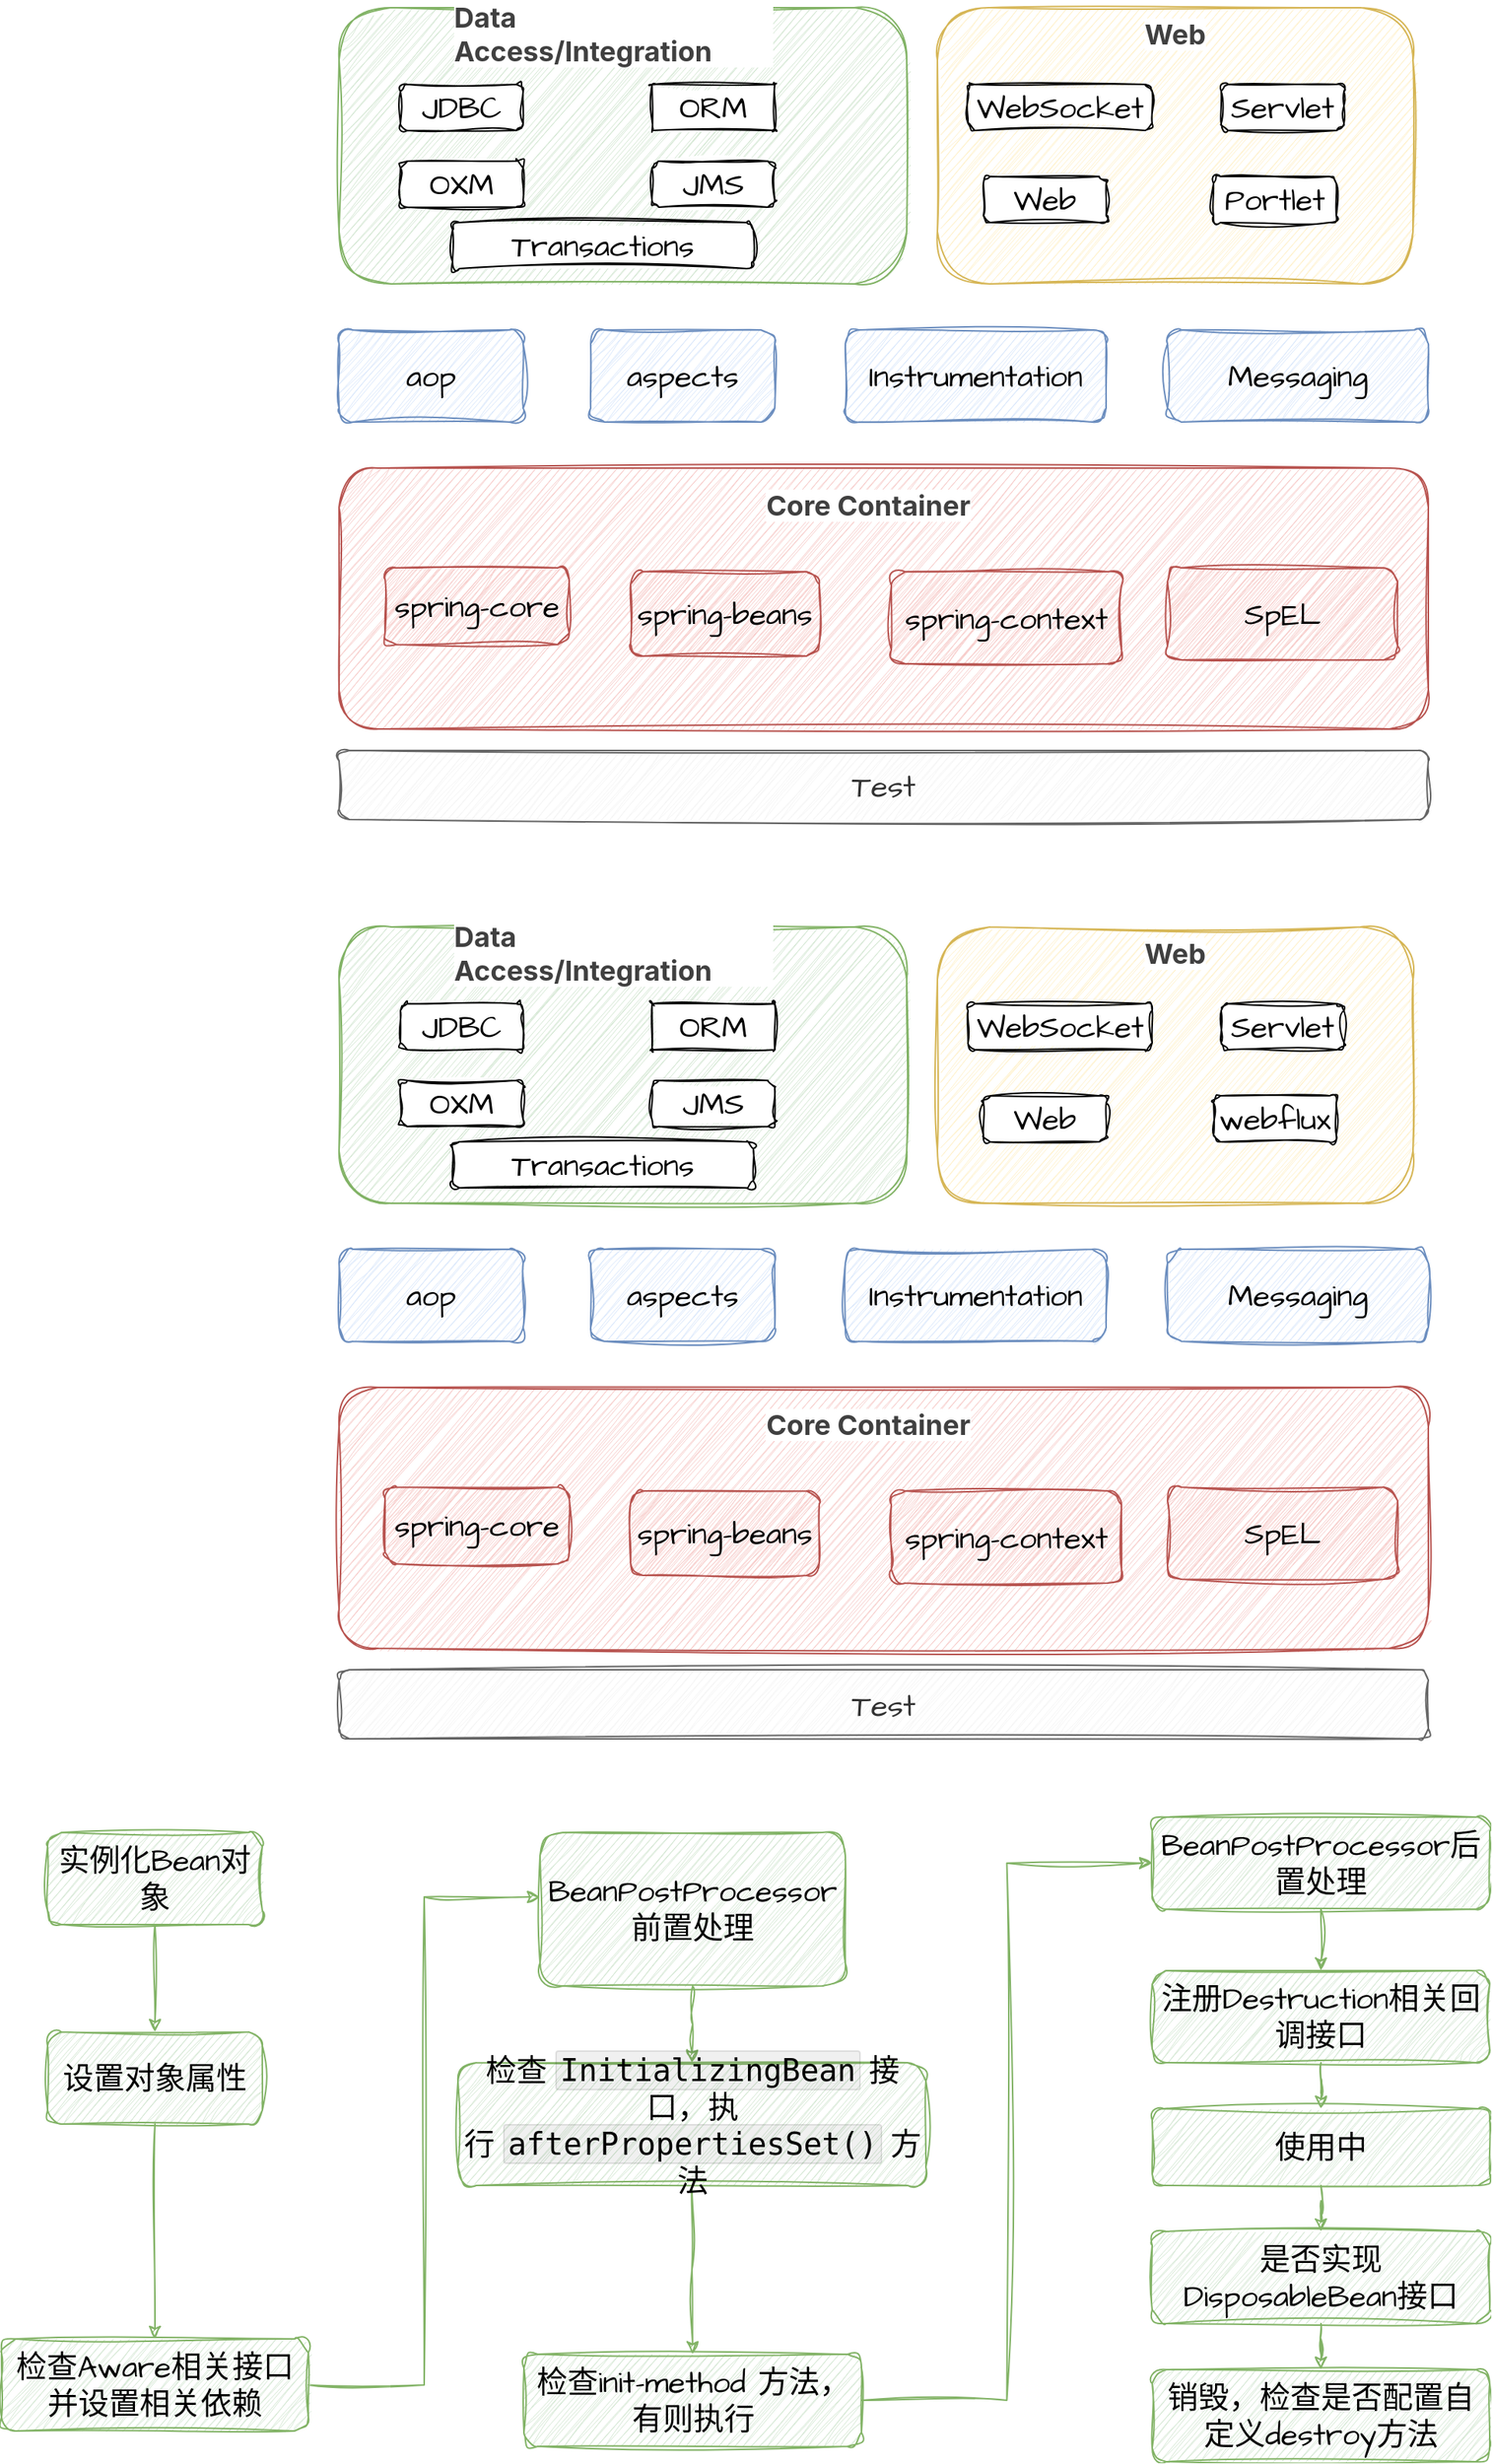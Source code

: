 <mxfile version="20.8.17" type="github">
  <diagram id="C5RBs43oDa-KdzZeNtuy" name="Page-1">
    <mxGraphModel dx="2261" dy="764" grid="1" gridSize="10" guides="1" tooltips="1" connect="1" arrows="1" fold="1" page="1" pageScale="1" pageWidth="827" pageHeight="1169" math="0" shadow="0">
      <root>
        <mxCell id="WIyWlLk6GJQsqaUBKTNV-0" />
        <mxCell id="WIyWlLk6GJQsqaUBKTNV-1" parent="WIyWlLk6GJQsqaUBKTNV-0" />
        <mxCell id="QozmgegoUU3S1SJGQ9iV-0" value="" style="rounded=1;whiteSpace=wrap;html=1;sketch=1;hachureGap=4;jiggle=2;curveFitting=1;fontFamily=Architects Daughter;fontSource=https%3A%2F%2Ffonts.googleapis.com%2Fcss%3Ffamily%3DArchitects%2BDaughter;fontSize=20;fillColor=#f8cecc;strokeColor=#b85450;" vertex="1" parent="WIyWlLk6GJQsqaUBKTNV-1">
          <mxGeometry x="130" y="401" width="710" height="170" as="geometry" />
        </mxCell>
        <mxCell id="QozmgegoUU3S1SJGQ9iV-1" value="spring-core" style="rounded=1;whiteSpace=wrap;html=1;sketch=1;hachureGap=4;jiggle=2;curveFitting=1;fontFamily=Architects Daughter;fontSource=https%3A%2F%2Ffonts.googleapis.com%2Fcss%3Ffamily%3DArchitects%2BDaughter;fontSize=20;fillColor=#f8cecc;strokeColor=#b85450;" vertex="1" parent="WIyWlLk6GJQsqaUBKTNV-1">
          <mxGeometry x="160" y="466" width="120" height="50" as="geometry" />
        </mxCell>
        <mxCell id="QozmgegoUU3S1SJGQ9iV-2" value="spring-beans" style="rounded=1;whiteSpace=wrap;html=1;sketch=1;hachureGap=4;jiggle=2;curveFitting=1;fontFamily=Architects Daughter;fontSource=https%3A%2F%2Ffonts.googleapis.com%2Fcss%3Ffamily%3DArchitects%2BDaughter;fontSize=20;fillColor=#f8cecc;strokeColor=#b85450;" vertex="1" parent="WIyWlLk6GJQsqaUBKTNV-1">
          <mxGeometry x="320" y="468.5" width="123" height="55" as="geometry" />
        </mxCell>
        <mxCell id="QozmgegoUU3S1SJGQ9iV-3" value="spring-context" style="rounded=1;whiteSpace=wrap;html=1;sketch=1;hachureGap=4;jiggle=2;curveFitting=1;fontFamily=Architects Daughter;fontSource=https%3A%2F%2Ffonts.googleapis.com%2Fcss%3Ffamily%3DArchitects%2BDaughter;fontSize=20;fillColor=#f8cecc;strokeColor=#b85450;" vertex="1" parent="WIyWlLk6GJQsqaUBKTNV-1">
          <mxGeometry x="490" y="468.5" width="150" height="60" as="geometry" />
        </mxCell>
        <mxCell id="QozmgegoUU3S1SJGQ9iV-5" value="SpEL" style="rounded=1;whiteSpace=wrap;html=1;sketch=1;hachureGap=4;jiggle=2;curveFitting=1;fontFamily=Architects Daughter;fontSource=https%3A%2F%2Ffonts.googleapis.com%2Fcss%3Ffamily%3DArchitects%2BDaughter;fontSize=20;fillColor=#f8cecc;strokeColor=#b85450;" vertex="1" parent="WIyWlLk6GJQsqaUBKTNV-1">
          <mxGeometry x="670" y="466" width="150" height="60" as="geometry" />
        </mxCell>
        <mxCell id="QozmgegoUU3S1SJGQ9iV-6" value="aop" style="rounded=1;whiteSpace=wrap;html=1;sketch=1;hachureGap=4;jiggle=2;curveFitting=1;fontFamily=Architects Daughter;fontSource=https%3A%2F%2Ffonts.googleapis.com%2Fcss%3Ffamily%3DArchitects%2BDaughter;fontSize=20;fillColor=#dae8fc;strokeColor=#6c8ebf;" vertex="1" parent="WIyWlLk6GJQsqaUBKTNV-1">
          <mxGeometry x="130" y="311" width="120" height="60" as="geometry" />
        </mxCell>
        <mxCell id="QozmgegoUU3S1SJGQ9iV-7" value="aspects" style="rounded=1;whiteSpace=wrap;html=1;sketch=1;hachureGap=4;jiggle=2;curveFitting=1;fontFamily=Architects Daughter;fontSource=https%3A%2F%2Ffonts.googleapis.com%2Fcss%3Ffamily%3DArchitects%2BDaughter;fontSize=20;fillColor=#dae8fc;strokeColor=#6c8ebf;" vertex="1" parent="WIyWlLk6GJQsqaUBKTNV-1">
          <mxGeometry x="294" y="311" width="120" height="60" as="geometry" />
        </mxCell>
        <mxCell id="QozmgegoUU3S1SJGQ9iV-8" value="Instrumentation" style="rounded=1;whiteSpace=wrap;html=1;sketch=1;hachureGap=4;jiggle=2;curveFitting=1;fontFamily=Architects Daughter;fontSource=https%3A%2F%2Ffonts.googleapis.com%2Fcss%3Ffamily%3DArchitects%2BDaughter;fontSize=20;fillColor=#dae8fc;strokeColor=#6c8ebf;" vertex="1" parent="WIyWlLk6GJQsqaUBKTNV-1">
          <mxGeometry x="460" y="311" width="170" height="60" as="geometry" />
        </mxCell>
        <mxCell id="QozmgegoUU3S1SJGQ9iV-9" value="Messaging" style="rounded=1;whiteSpace=wrap;html=1;sketch=1;hachureGap=4;jiggle=2;curveFitting=1;fontFamily=Architects Daughter;fontSource=https%3A%2F%2Ffonts.googleapis.com%2Fcss%3Ffamily%3DArchitects%2BDaughter;fontSize=20;fillColor=#dae8fc;strokeColor=#6c8ebf;" vertex="1" parent="WIyWlLk6GJQsqaUBKTNV-1">
          <mxGeometry x="670" y="311" width="170" height="60" as="geometry" />
        </mxCell>
        <mxCell id="QozmgegoUU3S1SJGQ9iV-10" value="" style="rounded=1;whiteSpace=wrap;html=1;sketch=1;hachureGap=4;jiggle=2;curveFitting=1;fontFamily=Architects Daughter;fontSource=https%3A%2F%2Ffonts.googleapis.com%2Fcss%3Ffamily%3DArchitects%2BDaughter;fontSize=20;arcSize=19;fillColor=#d5e8d4;strokeColor=#82b366;" vertex="1" parent="WIyWlLk6GJQsqaUBKTNV-1">
          <mxGeometry x="130" y="101" width="370" height="180" as="geometry" />
        </mxCell>
        <mxCell id="QozmgegoUU3S1SJGQ9iV-12" value="&lt;h5 style=&quot;box-sizing: border-box; margin-top: 0px; margin-bottom: 16px; color: rgb(64, 64, 64); text-rendering: optimizelegibility; font-size: 18px; font-family: -apple-system, BlinkMacSystemFont, &amp;quot;Apple Color Emoji&amp;quot;, &amp;quot;Segoe UI Emoji&amp;quot;, &amp;quot;Segoe UI Symbol&amp;quot;, &amp;quot;Segoe UI&amp;quot;, &amp;quot;PingFang SC&amp;quot;, &amp;quot;Hiragino Sans GB&amp;quot;, &amp;quot;Microsoft YaHei&amp;quot;, &amp;quot;Helvetica Neue&amp;quot;, Helvetica, Arial, sans-serif; text-align: start; background-color: rgb(255, 255, 255);&quot;&gt;Data Access/Integration&lt;/h5&gt;" style="text;html=1;strokeColor=none;fillColor=none;align=center;verticalAlign=middle;whiteSpace=wrap;rounded=0;fontSize=20;fontFamily=Architects Daughter;" vertex="1" parent="WIyWlLk6GJQsqaUBKTNV-1">
          <mxGeometry x="204" y="111" width="210" height="30" as="geometry" />
        </mxCell>
        <mxCell id="QozmgegoUU3S1SJGQ9iV-13" value="JDBC" style="rounded=1;whiteSpace=wrap;html=1;sketch=1;hachureGap=4;jiggle=2;curveFitting=1;fontFamily=Architects Daughter;fontSource=https%3A%2F%2Ffonts.googleapis.com%2Fcss%3Ffamily%3DArchitects%2BDaughter;fontSize=20;" vertex="1" parent="WIyWlLk6GJQsqaUBKTNV-1">
          <mxGeometry x="170" y="151" width="80" height="30" as="geometry" />
        </mxCell>
        <mxCell id="QozmgegoUU3S1SJGQ9iV-14" value="ORM" style="rounded=1;whiteSpace=wrap;html=1;sketch=1;hachureGap=4;jiggle=2;curveFitting=1;fontFamily=Architects Daughter;fontSource=https%3A%2F%2Ffonts.googleapis.com%2Fcss%3Ffamily%3DArchitects%2BDaughter;fontSize=20;arcSize=0;" vertex="1" parent="WIyWlLk6GJQsqaUBKTNV-1">
          <mxGeometry x="334" y="151" width="80" height="30" as="geometry" />
        </mxCell>
        <mxCell id="QozmgegoUU3S1SJGQ9iV-15" value="OXM" style="rounded=1;whiteSpace=wrap;html=1;sketch=1;hachureGap=4;jiggle=2;curveFitting=1;fontFamily=Architects Daughter;fontSource=https%3A%2F%2Ffonts.googleapis.com%2Fcss%3Ffamily%3DArchitects%2BDaughter;fontSize=20;" vertex="1" parent="WIyWlLk6GJQsqaUBKTNV-1">
          <mxGeometry x="170" y="201" width="80" height="30" as="geometry" />
        </mxCell>
        <mxCell id="QozmgegoUU3S1SJGQ9iV-16" value="JMS" style="rounded=1;whiteSpace=wrap;html=1;sketch=1;hachureGap=4;jiggle=2;curveFitting=1;fontFamily=Architects Daughter;fontSource=https%3A%2F%2Ffonts.googleapis.com%2Fcss%3Ffamily%3DArchitects%2BDaughter;fontSize=20;" vertex="1" parent="WIyWlLk6GJQsqaUBKTNV-1">
          <mxGeometry x="334" y="201" width="80" height="30" as="geometry" />
        </mxCell>
        <mxCell id="QozmgegoUU3S1SJGQ9iV-18" value="Transactions" style="rounded=1;whiteSpace=wrap;html=1;sketch=1;hachureGap=4;jiggle=2;curveFitting=1;fontFamily=Architects Daughter;fontSource=https%3A%2F%2Ffonts.googleapis.com%2Fcss%3Ffamily%3DArchitects%2BDaughter;fontSize=20;" vertex="1" parent="WIyWlLk6GJQsqaUBKTNV-1">
          <mxGeometry x="204" y="241" width="196" height="30" as="geometry" />
        </mxCell>
        <mxCell id="QozmgegoUU3S1SJGQ9iV-19" value="" style="rounded=1;whiteSpace=wrap;html=1;sketch=1;hachureGap=4;jiggle=2;curveFitting=1;fontFamily=Architects Daughter;fontSource=https%3A%2F%2Ffonts.googleapis.com%2Fcss%3Ffamily%3DArchitects%2BDaughter;fontSize=20;arcSize=19;fillColor=#fff2cc;strokeColor=#d6b656;" vertex="1" parent="WIyWlLk6GJQsqaUBKTNV-1">
          <mxGeometry x="520" y="101" width="310" height="180" as="geometry" />
        </mxCell>
        <mxCell id="QozmgegoUU3S1SJGQ9iV-20" value="&lt;h5 style=&quot;box-sizing: border-box; margin-top: 0px; margin-bottom: 16px; color: rgb(64, 64, 64); text-rendering: optimizelegibility; font-size: 18px; font-family: -apple-system, BlinkMacSystemFont, &amp;quot;Apple Color Emoji&amp;quot;, &amp;quot;Segoe UI Emoji&amp;quot;, &amp;quot;Segoe UI Symbol&amp;quot;, &amp;quot;Segoe UI&amp;quot;, &amp;quot;PingFang SC&amp;quot;, &amp;quot;Hiragino Sans GB&amp;quot;, &amp;quot;Microsoft YaHei&amp;quot;, &amp;quot;Helvetica Neue&amp;quot;, Helvetica, Arial, sans-serif; text-align: start; background-color: rgb(255, 255, 255);&quot;&gt;Web&lt;/h5&gt;" style="text;html=1;strokeColor=none;fillColor=none;align=center;verticalAlign=middle;whiteSpace=wrap;rounded=0;fontSize=20;fontFamily=Architects Daughter;" vertex="1" parent="WIyWlLk6GJQsqaUBKTNV-1">
          <mxGeometry x="570" y="111" width="210" height="30" as="geometry" />
        </mxCell>
        <mxCell id="QozmgegoUU3S1SJGQ9iV-22" value="WebSocket" style="rounded=1;whiteSpace=wrap;html=1;sketch=1;hachureGap=4;jiggle=2;curveFitting=1;fontFamily=Architects Daughter;fontSource=https%3A%2F%2Ffonts.googleapis.com%2Fcss%3Ffamily%3DArchitects%2BDaughter;fontSize=20;" vertex="1" parent="WIyWlLk6GJQsqaUBKTNV-1">
          <mxGeometry x="540" y="151" width="120" height="30" as="geometry" />
        </mxCell>
        <mxCell id="QozmgegoUU3S1SJGQ9iV-23" value="Servlet" style="rounded=1;whiteSpace=wrap;html=1;sketch=1;hachureGap=4;jiggle=2;curveFitting=1;fontFamily=Architects Daughter;fontSource=https%3A%2F%2Ffonts.googleapis.com%2Fcss%3Ffamily%3DArchitects%2BDaughter;fontSize=20;" vertex="1" parent="WIyWlLk6GJQsqaUBKTNV-1">
          <mxGeometry x="705" y="151" width="80" height="30" as="geometry" />
        </mxCell>
        <mxCell id="QozmgegoUU3S1SJGQ9iV-24" value="Web" style="rounded=1;whiteSpace=wrap;html=1;sketch=1;hachureGap=4;jiggle=2;curveFitting=1;fontFamily=Architects Daughter;fontSource=https%3A%2F%2Ffonts.googleapis.com%2Fcss%3Ffamily%3DArchitects%2BDaughter;fontSize=20;" vertex="1" parent="WIyWlLk6GJQsqaUBKTNV-1">
          <mxGeometry x="550" y="211" width="80" height="30" as="geometry" />
        </mxCell>
        <mxCell id="QozmgegoUU3S1SJGQ9iV-25" value="Portlet" style="rounded=1;whiteSpace=wrap;html=1;sketch=1;hachureGap=4;jiggle=2;curveFitting=1;fontFamily=Architects Daughter;fontSource=https%3A%2F%2Ffonts.googleapis.com%2Fcss%3Ffamily%3DArchitects%2BDaughter;fontSize=20;" vertex="1" parent="WIyWlLk6GJQsqaUBKTNV-1">
          <mxGeometry x="700" y="211" width="80" height="30" as="geometry" />
        </mxCell>
        <mxCell id="QozmgegoUU3S1SJGQ9iV-26" value="&#xa;&lt;h5 style=&quot;border-color: var(--border-color); font-style: normal; font-variant-ligatures: normal; font-variant-caps: normal; letter-spacing: normal; orphans: 2; text-indent: 0px; text-transform: none; widows: 2; word-spacing: 0px; -webkit-text-stroke-width: 0px; text-decoration-thickness: initial; text-decoration-style: initial; text-decoration-color: initial; box-sizing: border-box; margin-top: 0px; margin-bottom: 16px; color: rgb(64, 64, 64); text-rendering: optimizelegibility; font-size: 18px; font-family: -apple-system, BlinkMacSystemFont, &amp;quot;Apple Color Emoji&amp;quot;, &amp;quot;Segoe UI Emoji&amp;quot;, &amp;quot;Segoe UI Symbol&amp;quot;, &amp;quot;Segoe UI&amp;quot;, &amp;quot;PingFang SC&amp;quot;, &amp;quot;Hiragino Sans GB&amp;quot;, &amp;quot;Microsoft YaHei&amp;quot;, &amp;quot;Helvetica Neue&amp;quot;, Helvetica, Arial, sans-serif; text-align: start; background-color: rgb(255, 255, 255);&quot;&gt;Core Container&lt;/h5&gt;&#xa;&#xa;" style="text;html=1;strokeColor=none;fillColor=none;align=center;verticalAlign=middle;whiteSpace=wrap;rounded=0;fontSize=20;fontFamily=Architects Daughter;" vertex="1" parent="WIyWlLk6GJQsqaUBKTNV-1">
          <mxGeometry x="400" y="430" width="150" height="30" as="geometry" />
        </mxCell>
        <mxCell id="QozmgegoUU3S1SJGQ9iV-28" value="Test" style="rounded=1;whiteSpace=wrap;html=1;sketch=1;hachureGap=4;jiggle=2;curveFitting=1;fontFamily=Architects Daughter;fontSource=https%3A%2F%2Ffonts.googleapis.com%2Fcss%3Ffamily%3DArchitects%2BDaughter;fontSize=20;fillColor=#f5f5f5;strokeColor=#666666;fontColor=#333333;" vertex="1" parent="WIyWlLk6GJQsqaUBKTNV-1">
          <mxGeometry x="130" y="585" width="710" height="45" as="geometry" />
        </mxCell>
        <mxCell id="QozmgegoUU3S1SJGQ9iV-29" value="" style="rounded=1;whiteSpace=wrap;html=1;sketch=1;hachureGap=4;jiggle=2;curveFitting=1;fontFamily=Architects Daughter;fontSource=https%3A%2F%2Ffonts.googleapis.com%2Fcss%3Ffamily%3DArchitects%2BDaughter;fontSize=20;fillColor=#f8cecc;strokeColor=#b85450;" vertex="1" parent="WIyWlLk6GJQsqaUBKTNV-1">
          <mxGeometry x="130" y="1000" width="710" height="170" as="geometry" />
        </mxCell>
        <mxCell id="QozmgegoUU3S1SJGQ9iV-30" value="spring-core" style="rounded=1;whiteSpace=wrap;html=1;sketch=1;hachureGap=4;jiggle=2;curveFitting=1;fontFamily=Architects Daughter;fontSource=https%3A%2F%2Ffonts.googleapis.com%2Fcss%3Ffamily%3DArchitects%2BDaughter;fontSize=20;fillColor=#f8cecc;strokeColor=#b85450;" vertex="1" parent="WIyWlLk6GJQsqaUBKTNV-1">
          <mxGeometry x="160" y="1065" width="120" height="50" as="geometry" />
        </mxCell>
        <mxCell id="QozmgegoUU3S1SJGQ9iV-31" value="spring-beans" style="rounded=1;whiteSpace=wrap;html=1;sketch=1;hachureGap=4;jiggle=2;curveFitting=1;fontFamily=Architects Daughter;fontSource=https%3A%2F%2Ffonts.googleapis.com%2Fcss%3Ffamily%3DArchitects%2BDaughter;fontSize=20;fillColor=#f8cecc;strokeColor=#b85450;" vertex="1" parent="WIyWlLk6GJQsqaUBKTNV-1">
          <mxGeometry x="320" y="1067.5" width="123" height="55" as="geometry" />
        </mxCell>
        <mxCell id="QozmgegoUU3S1SJGQ9iV-32" value="spring-context" style="rounded=1;whiteSpace=wrap;html=1;sketch=1;hachureGap=4;jiggle=2;curveFitting=1;fontFamily=Architects Daughter;fontSource=https%3A%2F%2Ffonts.googleapis.com%2Fcss%3Ffamily%3DArchitects%2BDaughter;fontSize=20;fillColor=#f8cecc;strokeColor=#b85450;" vertex="1" parent="WIyWlLk6GJQsqaUBKTNV-1">
          <mxGeometry x="490" y="1067.5" width="150" height="60" as="geometry" />
        </mxCell>
        <mxCell id="QozmgegoUU3S1SJGQ9iV-33" value="SpEL" style="rounded=1;whiteSpace=wrap;html=1;sketch=1;hachureGap=4;jiggle=2;curveFitting=1;fontFamily=Architects Daughter;fontSource=https%3A%2F%2Ffonts.googleapis.com%2Fcss%3Ffamily%3DArchitects%2BDaughter;fontSize=20;fillColor=#f8cecc;strokeColor=#b85450;" vertex="1" parent="WIyWlLk6GJQsqaUBKTNV-1">
          <mxGeometry x="670" y="1065" width="150" height="60" as="geometry" />
        </mxCell>
        <mxCell id="QozmgegoUU3S1SJGQ9iV-34" value="aop" style="rounded=1;whiteSpace=wrap;html=1;sketch=1;hachureGap=4;jiggle=2;curveFitting=1;fontFamily=Architects Daughter;fontSource=https%3A%2F%2Ffonts.googleapis.com%2Fcss%3Ffamily%3DArchitects%2BDaughter;fontSize=20;fillColor=#dae8fc;strokeColor=#6c8ebf;" vertex="1" parent="WIyWlLk6GJQsqaUBKTNV-1">
          <mxGeometry x="130" y="910" width="120" height="60" as="geometry" />
        </mxCell>
        <mxCell id="QozmgegoUU3S1SJGQ9iV-35" value="aspects" style="rounded=1;whiteSpace=wrap;html=1;sketch=1;hachureGap=4;jiggle=2;curveFitting=1;fontFamily=Architects Daughter;fontSource=https%3A%2F%2Ffonts.googleapis.com%2Fcss%3Ffamily%3DArchitects%2BDaughter;fontSize=20;fillColor=#dae8fc;strokeColor=#6c8ebf;" vertex="1" parent="WIyWlLk6GJQsqaUBKTNV-1">
          <mxGeometry x="294" y="910" width="120" height="60" as="geometry" />
        </mxCell>
        <mxCell id="QozmgegoUU3S1SJGQ9iV-36" value="Instrumentation" style="rounded=1;whiteSpace=wrap;html=1;sketch=1;hachureGap=4;jiggle=2;curveFitting=1;fontFamily=Architects Daughter;fontSource=https%3A%2F%2Ffonts.googleapis.com%2Fcss%3Ffamily%3DArchitects%2BDaughter;fontSize=20;fillColor=#dae8fc;strokeColor=#6c8ebf;" vertex="1" parent="WIyWlLk6GJQsqaUBKTNV-1">
          <mxGeometry x="460" y="910" width="170" height="60" as="geometry" />
        </mxCell>
        <mxCell id="QozmgegoUU3S1SJGQ9iV-37" value="Messaging" style="rounded=1;whiteSpace=wrap;html=1;sketch=1;hachureGap=4;jiggle=2;curveFitting=1;fontFamily=Architects Daughter;fontSource=https%3A%2F%2Ffonts.googleapis.com%2Fcss%3Ffamily%3DArchitects%2BDaughter;fontSize=20;fillColor=#dae8fc;strokeColor=#6c8ebf;" vertex="1" parent="WIyWlLk6GJQsqaUBKTNV-1">
          <mxGeometry x="670" y="910" width="170" height="60" as="geometry" />
        </mxCell>
        <mxCell id="QozmgegoUU3S1SJGQ9iV-38" value="" style="rounded=1;whiteSpace=wrap;html=1;sketch=1;hachureGap=4;jiggle=2;curveFitting=1;fontFamily=Architects Daughter;fontSource=https%3A%2F%2Ffonts.googleapis.com%2Fcss%3Ffamily%3DArchitects%2BDaughter;fontSize=20;arcSize=19;fillColor=#d5e8d4;strokeColor=#82b366;" vertex="1" parent="WIyWlLk6GJQsqaUBKTNV-1">
          <mxGeometry x="130" y="700" width="370" height="180" as="geometry" />
        </mxCell>
        <mxCell id="QozmgegoUU3S1SJGQ9iV-39" value="&lt;h5 style=&quot;box-sizing: border-box; margin-top: 0px; margin-bottom: 16px; color: rgb(64, 64, 64); text-rendering: optimizelegibility; font-size: 18px; font-family: -apple-system, BlinkMacSystemFont, &amp;quot;Apple Color Emoji&amp;quot;, &amp;quot;Segoe UI Emoji&amp;quot;, &amp;quot;Segoe UI Symbol&amp;quot;, &amp;quot;Segoe UI&amp;quot;, &amp;quot;PingFang SC&amp;quot;, &amp;quot;Hiragino Sans GB&amp;quot;, &amp;quot;Microsoft YaHei&amp;quot;, &amp;quot;Helvetica Neue&amp;quot;, Helvetica, Arial, sans-serif; text-align: start; background-color: rgb(255, 255, 255);&quot;&gt;Data Access/Integration&lt;/h5&gt;" style="text;html=1;strokeColor=none;fillColor=none;align=center;verticalAlign=middle;whiteSpace=wrap;rounded=0;fontSize=20;fontFamily=Architects Daughter;" vertex="1" parent="WIyWlLk6GJQsqaUBKTNV-1">
          <mxGeometry x="204" y="710" width="210" height="30" as="geometry" />
        </mxCell>
        <mxCell id="QozmgegoUU3S1SJGQ9iV-40" value="JDBC" style="rounded=1;whiteSpace=wrap;html=1;sketch=1;hachureGap=4;jiggle=2;curveFitting=1;fontFamily=Architects Daughter;fontSource=https%3A%2F%2Ffonts.googleapis.com%2Fcss%3Ffamily%3DArchitects%2BDaughter;fontSize=20;" vertex="1" parent="WIyWlLk6GJQsqaUBKTNV-1">
          <mxGeometry x="170" y="750" width="80" height="30" as="geometry" />
        </mxCell>
        <mxCell id="QozmgegoUU3S1SJGQ9iV-41" value="ORM" style="rounded=1;whiteSpace=wrap;html=1;sketch=1;hachureGap=4;jiggle=2;curveFitting=1;fontFamily=Architects Daughter;fontSource=https%3A%2F%2Ffonts.googleapis.com%2Fcss%3Ffamily%3DArchitects%2BDaughter;fontSize=20;arcSize=0;" vertex="1" parent="WIyWlLk6GJQsqaUBKTNV-1">
          <mxGeometry x="334" y="750" width="80" height="30" as="geometry" />
        </mxCell>
        <mxCell id="QozmgegoUU3S1SJGQ9iV-42" value="OXM" style="rounded=1;whiteSpace=wrap;html=1;sketch=1;hachureGap=4;jiggle=2;curveFitting=1;fontFamily=Architects Daughter;fontSource=https%3A%2F%2Ffonts.googleapis.com%2Fcss%3Ffamily%3DArchitects%2BDaughter;fontSize=20;" vertex="1" parent="WIyWlLk6GJQsqaUBKTNV-1">
          <mxGeometry x="170" y="800" width="80" height="30" as="geometry" />
        </mxCell>
        <mxCell id="QozmgegoUU3S1SJGQ9iV-43" value="JMS" style="rounded=1;whiteSpace=wrap;html=1;sketch=1;hachureGap=4;jiggle=2;curveFitting=1;fontFamily=Architects Daughter;fontSource=https%3A%2F%2Ffonts.googleapis.com%2Fcss%3Ffamily%3DArchitects%2BDaughter;fontSize=20;" vertex="1" parent="WIyWlLk6GJQsqaUBKTNV-1">
          <mxGeometry x="334" y="800" width="80" height="30" as="geometry" />
        </mxCell>
        <mxCell id="QozmgegoUU3S1SJGQ9iV-44" value="Transactions" style="rounded=1;whiteSpace=wrap;html=1;sketch=1;hachureGap=4;jiggle=2;curveFitting=1;fontFamily=Architects Daughter;fontSource=https%3A%2F%2Ffonts.googleapis.com%2Fcss%3Ffamily%3DArchitects%2BDaughter;fontSize=20;" vertex="1" parent="WIyWlLk6GJQsqaUBKTNV-1">
          <mxGeometry x="204" y="840" width="196" height="30" as="geometry" />
        </mxCell>
        <mxCell id="QozmgegoUU3S1SJGQ9iV-45" value="" style="rounded=1;whiteSpace=wrap;html=1;sketch=1;hachureGap=4;jiggle=2;curveFitting=1;fontFamily=Architects Daughter;fontSource=https%3A%2F%2Ffonts.googleapis.com%2Fcss%3Ffamily%3DArchitects%2BDaughter;fontSize=20;arcSize=19;fillColor=#fff2cc;strokeColor=#d6b656;" vertex="1" parent="WIyWlLk6GJQsqaUBKTNV-1">
          <mxGeometry x="520" y="700" width="310" height="180" as="geometry" />
        </mxCell>
        <mxCell id="QozmgegoUU3S1SJGQ9iV-46" value="&lt;h5 style=&quot;box-sizing: border-box; margin-top: 0px; margin-bottom: 16px; color: rgb(64, 64, 64); text-rendering: optimizelegibility; font-size: 18px; font-family: -apple-system, BlinkMacSystemFont, &amp;quot;Apple Color Emoji&amp;quot;, &amp;quot;Segoe UI Emoji&amp;quot;, &amp;quot;Segoe UI Symbol&amp;quot;, &amp;quot;Segoe UI&amp;quot;, &amp;quot;PingFang SC&amp;quot;, &amp;quot;Hiragino Sans GB&amp;quot;, &amp;quot;Microsoft YaHei&amp;quot;, &amp;quot;Helvetica Neue&amp;quot;, Helvetica, Arial, sans-serif; text-align: start; background-color: rgb(255, 255, 255);&quot;&gt;Web&lt;/h5&gt;" style="text;html=1;strokeColor=none;fillColor=none;align=center;verticalAlign=middle;whiteSpace=wrap;rounded=0;fontSize=20;fontFamily=Architects Daughter;" vertex="1" parent="WIyWlLk6GJQsqaUBKTNV-1">
          <mxGeometry x="570" y="710" width="210" height="30" as="geometry" />
        </mxCell>
        <mxCell id="QozmgegoUU3S1SJGQ9iV-47" value="WebSocket" style="rounded=1;whiteSpace=wrap;html=1;sketch=1;hachureGap=4;jiggle=2;curveFitting=1;fontFamily=Architects Daughter;fontSource=https%3A%2F%2Ffonts.googleapis.com%2Fcss%3Ffamily%3DArchitects%2BDaughter;fontSize=20;" vertex="1" parent="WIyWlLk6GJQsqaUBKTNV-1">
          <mxGeometry x="540" y="750" width="120" height="30" as="geometry" />
        </mxCell>
        <mxCell id="QozmgegoUU3S1SJGQ9iV-48" value="Servlet" style="rounded=1;whiteSpace=wrap;html=1;sketch=1;hachureGap=4;jiggle=2;curveFitting=1;fontFamily=Architects Daughter;fontSource=https%3A%2F%2Ffonts.googleapis.com%2Fcss%3Ffamily%3DArchitects%2BDaughter;fontSize=20;" vertex="1" parent="WIyWlLk6GJQsqaUBKTNV-1">
          <mxGeometry x="705" y="750" width="80" height="30" as="geometry" />
        </mxCell>
        <mxCell id="QozmgegoUU3S1SJGQ9iV-49" value="Web" style="rounded=1;whiteSpace=wrap;html=1;sketch=1;hachureGap=4;jiggle=2;curveFitting=1;fontFamily=Architects Daughter;fontSource=https%3A%2F%2Ffonts.googleapis.com%2Fcss%3Ffamily%3DArchitects%2BDaughter;fontSize=20;" vertex="1" parent="WIyWlLk6GJQsqaUBKTNV-1">
          <mxGeometry x="550" y="810" width="80" height="30" as="geometry" />
        </mxCell>
        <mxCell id="QozmgegoUU3S1SJGQ9iV-50" value="webflux" style="rounded=1;whiteSpace=wrap;html=1;sketch=1;hachureGap=4;jiggle=2;curveFitting=1;fontFamily=Architects Daughter;fontSource=https%3A%2F%2Ffonts.googleapis.com%2Fcss%3Ffamily%3DArchitects%2BDaughter;fontSize=20;" vertex="1" parent="WIyWlLk6GJQsqaUBKTNV-1">
          <mxGeometry x="700" y="810" width="80" height="30" as="geometry" />
        </mxCell>
        <mxCell id="QozmgegoUU3S1SJGQ9iV-51" value="&#xa;&lt;h5 style=&quot;border-color: var(--border-color); font-style: normal; font-variant-ligatures: normal; font-variant-caps: normal; letter-spacing: normal; orphans: 2; text-indent: 0px; text-transform: none; widows: 2; word-spacing: 0px; -webkit-text-stroke-width: 0px; text-decoration-thickness: initial; text-decoration-style: initial; text-decoration-color: initial; box-sizing: border-box; margin-top: 0px; margin-bottom: 16px; color: rgb(64, 64, 64); text-rendering: optimizelegibility; font-size: 18px; font-family: -apple-system, BlinkMacSystemFont, &amp;quot;Apple Color Emoji&amp;quot;, &amp;quot;Segoe UI Emoji&amp;quot;, &amp;quot;Segoe UI Symbol&amp;quot;, &amp;quot;Segoe UI&amp;quot;, &amp;quot;PingFang SC&amp;quot;, &amp;quot;Hiragino Sans GB&amp;quot;, &amp;quot;Microsoft YaHei&amp;quot;, &amp;quot;Helvetica Neue&amp;quot;, Helvetica, Arial, sans-serif; text-align: start; background-color: rgb(255, 255, 255);&quot;&gt;Core Container&lt;/h5&gt;&#xa;&#xa;" style="text;html=1;strokeColor=none;fillColor=none;align=center;verticalAlign=middle;whiteSpace=wrap;rounded=0;fontSize=20;fontFamily=Architects Daughter;" vertex="1" parent="WIyWlLk6GJQsqaUBKTNV-1">
          <mxGeometry x="400" y="1029" width="150" height="30" as="geometry" />
        </mxCell>
        <mxCell id="QozmgegoUU3S1SJGQ9iV-52" value="Test" style="rounded=1;whiteSpace=wrap;html=1;sketch=1;hachureGap=4;jiggle=2;curveFitting=1;fontFamily=Architects Daughter;fontSource=https%3A%2F%2Ffonts.googleapis.com%2Fcss%3Ffamily%3DArchitects%2BDaughter;fontSize=20;fillColor=#f5f5f5;strokeColor=#666666;fontColor=#333333;" vertex="1" parent="WIyWlLk6GJQsqaUBKTNV-1">
          <mxGeometry x="130" y="1184" width="710" height="45" as="geometry" />
        </mxCell>
        <mxCell id="QozmgegoUU3S1SJGQ9iV-55" style="edgeStyle=orthogonalEdgeStyle;rounded=0;sketch=1;hachureGap=4;jiggle=2;curveFitting=1;orthogonalLoop=1;jettySize=auto;html=1;fontFamily=Architects Daughter;fontSource=https%3A%2F%2Ffonts.googleapis.com%2Fcss%3Ffamily%3DArchitects%2BDaughter;fontSize=16;fillColor=#d5e8d4;strokeColor=#82b366;" edge="1" parent="WIyWlLk6GJQsqaUBKTNV-1" source="QozmgegoUU3S1SJGQ9iV-53" target="QozmgegoUU3S1SJGQ9iV-54">
          <mxGeometry relative="1" as="geometry" />
        </mxCell>
        <mxCell id="QozmgegoUU3S1SJGQ9iV-53" value="实例化Bean对象" style="rounded=1;whiteSpace=wrap;html=1;sketch=1;hachureGap=4;jiggle=2;curveFitting=1;fontFamily=Architects Daughter;fontSource=https%3A%2F%2Ffonts.googleapis.com%2Fcss%3Ffamily%3DArchitects%2BDaughter;fontSize=20;fillColor=#d5e8d4;strokeColor=#82b366;" vertex="1" parent="WIyWlLk6GJQsqaUBKTNV-1">
          <mxGeometry x="-60" y="1290" width="140" height="60" as="geometry" />
        </mxCell>
        <mxCell id="QozmgegoUU3S1SJGQ9iV-57" style="edgeStyle=orthogonalEdgeStyle;rounded=0;sketch=1;hachureGap=4;jiggle=2;curveFitting=1;orthogonalLoop=1;jettySize=auto;html=1;fontFamily=Architects Daughter;fontSource=https%3A%2F%2Ffonts.googleapis.com%2Fcss%3Ffamily%3DArchitects%2BDaughter;fontSize=16;fillColor=#d5e8d4;strokeColor=#82b366;" edge="1" parent="WIyWlLk6GJQsqaUBKTNV-1" source="QozmgegoUU3S1SJGQ9iV-54" target="QozmgegoUU3S1SJGQ9iV-56">
          <mxGeometry relative="1" as="geometry" />
        </mxCell>
        <mxCell id="QozmgegoUU3S1SJGQ9iV-54" value="设置对象属性" style="rounded=1;whiteSpace=wrap;html=1;sketch=1;hachureGap=4;jiggle=2;curveFitting=1;fontFamily=Architects Daughter;fontSource=https%3A%2F%2Ffonts.googleapis.com%2Fcss%3Ffamily%3DArchitects%2BDaughter;fontSize=20;fillColor=#d5e8d4;strokeColor=#82b366;" vertex="1" parent="WIyWlLk6GJQsqaUBKTNV-1">
          <mxGeometry x="-60" y="1420" width="140" height="60" as="geometry" />
        </mxCell>
        <mxCell id="QozmgegoUU3S1SJGQ9iV-66" style="edgeStyle=orthogonalEdgeStyle;rounded=0;hachureGap=4;orthogonalLoop=1;jettySize=auto;html=1;entryX=0;entryY=0.42;entryDx=0;entryDy=0;entryPerimeter=0;fontFamily=Helvetica;fontSize=16;fillColor=#d5e8d4;strokeColor=#82b366;sketch=1;curveFitting=1;jiggle=2;" edge="1" parent="WIyWlLk6GJQsqaUBKTNV-1" source="QozmgegoUU3S1SJGQ9iV-56" target="QozmgegoUU3S1SJGQ9iV-58">
          <mxGeometry relative="1" as="geometry" />
        </mxCell>
        <mxCell id="QozmgegoUU3S1SJGQ9iV-56" value="检查Aware相关接口并设置相关依赖" style="rounded=1;whiteSpace=wrap;html=1;sketch=1;hachureGap=4;jiggle=2;curveFitting=1;fontFamily=Architects Daughter;fontSource=https%3A%2F%2Ffonts.googleapis.com%2Fcss%3Ffamily%3DArchitects%2BDaughter;fontSize=20;fillColor=#d5e8d4;strokeColor=#82b366;" vertex="1" parent="WIyWlLk6GJQsqaUBKTNV-1">
          <mxGeometry x="-90" y="1620" width="200" height="60" as="geometry" />
        </mxCell>
        <mxCell id="QozmgegoUU3S1SJGQ9iV-61" value="" style="edgeStyle=orthogonalEdgeStyle;rounded=0;sketch=1;hachureGap=4;jiggle=2;curveFitting=1;orthogonalLoop=1;jettySize=auto;html=1;fontFamily=Architects Daughter;fontSource=https%3A%2F%2Ffonts.googleapis.com%2Fcss%3Ffamily%3DArchitects%2BDaughter;fontSize=16;fillColor=#d5e8d4;strokeColor=#82b366;" edge="1" parent="WIyWlLk6GJQsqaUBKTNV-1" source="QozmgegoUU3S1SJGQ9iV-58" target="QozmgegoUU3S1SJGQ9iV-60">
          <mxGeometry relative="1" as="geometry" />
        </mxCell>
        <mxCell id="QozmgegoUU3S1SJGQ9iV-58" value="&lt;p&gt;BeanPostProcessor前置处理&lt;br&gt;&lt;/p&gt;&lt;div class=&quot;lake-content&quot;&gt;&lt;span class=&quot;ne-text&quot;&gt;&lt;/span&gt;&lt;/div&gt;" style="whiteSpace=wrap;html=1;fontSize=20;fontFamily=Architects Daughter;rounded=1;sketch=1;hachureGap=4;jiggle=2;curveFitting=1;fontSource=https%3A%2F%2Ffonts.googleapis.com%2Fcss%3Ffamily%3DArchitects%2BDaughter;fillColor=#d5e8d4;strokeColor=#82b366;" vertex="1" parent="WIyWlLk6GJQsqaUBKTNV-1">
          <mxGeometry x="261" y="1290" width="199" height="100" as="geometry" />
        </mxCell>
        <mxCell id="QozmgegoUU3S1SJGQ9iV-63" value="" style="edgeStyle=orthogonalEdgeStyle;rounded=0;sketch=1;hachureGap=4;jiggle=2;curveFitting=1;orthogonalLoop=1;jettySize=auto;html=1;fontFamily=Helvetica;fontSize=16;fillColor=#d5e8d4;strokeColor=#82b366;" edge="1" parent="WIyWlLk6GJQsqaUBKTNV-1" source="QozmgegoUU3S1SJGQ9iV-60" target="QozmgegoUU3S1SJGQ9iV-62">
          <mxGeometry relative="1" as="geometry" />
        </mxCell>
        <mxCell id="QozmgegoUU3S1SJGQ9iV-60" value="&lt;p&gt;检查&amp;nbsp;&lt;code style=&quot;border: 1px solid rgba(0, 0, 0, 0.08); background-color: rgba(0, 0, 0, 0.06); border-radius: 2px; padding: 0px 2px;&quot; class=&quot;ne-code&quot;&gt;InitializingBean&lt;/code&gt;&amp;nbsp;接⼝，执⾏&amp;nbsp;&lt;code style=&quot;border: 1px solid rgba(0, 0, 0, 0.08); background-color: rgba(0, 0, 0, 0.06); border-radius: 2px; padding: 0px 2px;&quot; class=&quot;ne-code&quot;&gt;&lt;span style=&quot;border-color: var(--border-color);&quot; class=&quot;ne-text&quot;&gt;afterPropertiesSet()&lt;/span&gt;&lt;/code&gt;&lt;span style=&quot;border-color: var(--border-color);&quot; class=&quot;ne-text&quot;&gt;&amp;nbsp;⽅法&lt;/span&gt;&lt;br&gt;&lt;/p&gt;" style="whiteSpace=wrap;html=1;fontSize=20;fontFamily=Helvetica;rounded=1;sketch=1;hachureGap=4;jiggle=2;curveFitting=1;fillColor=#d5e8d4;strokeColor=#82b366;" vertex="1" parent="WIyWlLk6GJQsqaUBKTNV-1">
          <mxGeometry x="207.5" y="1440" width="305" height="80" as="geometry" />
        </mxCell>
        <mxCell id="QozmgegoUU3S1SJGQ9iV-65" style="edgeStyle=orthogonalEdgeStyle;rounded=0;sketch=1;hachureGap=4;jiggle=2;curveFitting=1;orthogonalLoop=1;jettySize=auto;html=1;entryX=0;entryY=0.5;entryDx=0;entryDy=0;fontFamily=Helvetica;fontSize=16;fillColor=#d5e8d4;strokeColor=#82b366;" edge="1" parent="WIyWlLk6GJQsqaUBKTNV-1" source="QozmgegoUU3S1SJGQ9iV-62" target="QozmgegoUU3S1SJGQ9iV-64">
          <mxGeometry relative="1" as="geometry" />
        </mxCell>
        <mxCell id="QozmgegoUU3S1SJGQ9iV-62" value="&lt;div class=&quot;lake-content&quot;&gt;检查init-method 方法，有则执行&lt;/div&gt;" style="whiteSpace=wrap;html=1;fontSize=20;rounded=1;sketch=1;hachureGap=4;jiggle=2;curveFitting=1;fontFamily=Architects Daughter;fontSource=https%3A%2F%2Ffonts.googleapis.com%2Fcss%3Ffamily%3DArchitects%2BDaughter;fillColor=#d5e8d4;strokeColor=#82b366;" vertex="1" parent="WIyWlLk6GJQsqaUBKTNV-1">
          <mxGeometry x="250.5" y="1630" width="220" height="60" as="geometry" />
        </mxCell>
        <mxCell id="QozmgegoUU3S1SJGQ9iV-68" style="edgeStyle=orthogonalEdgeStyle;rounded=0;sketch=1;hachureGap=4;jiggle=2;curveFitting=1;orthogonalLoop=1;jettySize=auto;html=1;exitX=0.5;exitY=1;exitDx=0;exitDy=0;entryX=0.5;entryY=0;entryDx=0;entryDy=0;fontFamily=Helvetica;fontSize=16;fillColor=#d5e8d4;strokeColor=#82b366;" edge="1" parent="WIyWlLk6GJQsqaUBKTNV-1" source="QozmgegoUU3S1SJGQ9iV-64" target="QozmgegoUU3S1SJGQ9iV-67">
          <mxGeometry relative="1" as="geometry" />
        </mxCell>
        <mxCell id="QozmgegoUU3S1SJGQ9iV-64" value="&lt;div class=&quot;lake-content&quot;&gt;&lt;div class=&quot;lake-content&quot;&gt;BeanPostProcessor后置处理&lt;/div&gt;&lt;/div&gt;" style="whiteSpace=wrap;html=1;fontSize=20;rounded=1;sketch=1;hachureGap=4;jiggle=2;curveFitting=1;fontFamily=Architects Daughter;fontSource=https%3A%2F%2Ffonts.googleapis.com%2Fcss%3Ffamily%3DArchitects%2BDaughter;fillColor=#d5e8d4;strokeColor=#82b366;" vertex="1" parent="WIyWlLk6GJQsqaUBKTNV-1">
          <mxGeometry x="660" y="1280" width="220" height="60" as="geometry" />
        </mxCell>
        <mxCell id="QozmgegoUU3S1SJGQ9iV-70" style="edgeStyle=orthogonalEdgeStyle;rounded=0;sketch=1;hachureGap=4;jiggle=2;curveFitting=1;orthogonalLoop=1;jettySize=auto;html=1;entryX=0.5;entryY=0;entryDx=0;entryDy=0;fontFamily=Helvetica;fontSize=16;fillColor=#d5e8d4;strokeColor=#82b366;" edge="1" parent="WIyWlLk6GJQsqaUBKTNV-1" source="QozmgegoUU3S1SJGQ9iV-67" target="QozmgegoUU3S1SJGQ9iV-69">
          <mxGeometry relative="1" as="geometry" />
        </mxCell>
        <mxCell id="QozmgegoUU3S1SJGQ9iV-67" value="&lt;div class=&quot;lake-content&quot;&gt;&lt;div class=&quot;lake-content&quot;&gt;注册Destruction相关回调接口&lt;/div&gt;&lt;/div&gt;" style="whiteSpace=wrap;html=1;fontSize=20;rounded=1;sketch=1;hachureGap=4;jiggle=2;curveFitting=1;fontFamily=Architects Daughter;fontSource=https%3A%2F%2Ffonts.googleapis.com%2Fcss%3Ffamily%3DArchitects%2BDaughter;fillColor=#d5e8d4;strokeColor=#82b366;" vertex="1" parent="WIyWlLk6GJQsqaUBKTNV-1">
          <mxGeometry x="660" y="1380" width="220" height="60" as="geometry" />
        </mxCell>
        <mxCell id="QozmgegoUU3S1SJGQ9iV-73" style="edgeStyle=orthogonalEdgeStyle;rounded=0;sketch=1;hachureGap=4;jiggle=2;curveFitting=1;orthogonalLoop=1;jettySize=auto;html=1;entryX=0.5;entryY=0;entryDx=0;entryDy=0;fontFamily=Helvetica;fontSize=16;fillColor=#d5e8d4;strokeColor=#82b366;" edge="1" parent="WIyWlLk6GJQsqaUBKTNV-1" source="QozmgegoUU3S1SJGQ9iV-69" target="QozmgegoUU3S1SJGQ9iV-71">
          <mxGeometry relative="1" as="geometry" />
        </mxCell>
        <mxCell id="QozmgegoUU3S1SJGQ9iV-69" value="&lt;div class=&quot;lake-content&quot;&gt;&lt;div class=&quot;lake-content&quot;&gt;使用中&lt;/div&gt;&lt;/div&gt;" style="whiteSpace=wrap;html=1;fontSize=20;rounded=1;sketch=1;hachureGap=4;jiggle=2;curveFitting=1;fontFamily=Architects Daughter;fontSource=https%3A%2F%2Ffonts.googleapis.com%2Fcss%3Ffamily%3DArchitects%2BDaughter;fillColor=#d5e8d4;strokeColor=#82b366;" vertex="1" parent="WIyWlLk6GJQsqaUBKTNV-1">
          <mxGeometry x="660" y="1470" width="220" height="50" as="geometry" />
        </mxCell>
        <mxCell id="QozmgegoUU3S1SJGQ9iV-76" style="edgeStyle=orthogonalEdgeStyle;rounded=0;sketch=1;hachureGap=4;jiggle=2;curveFitting=1;orthogonalLoop=1;jettySize=auto;html=1;entryX=0.5;entryY=0;entryDx=0;entryDy=0;fontFamily=Helvetica;fontSize=16;fillColor=#d5e8d4;strokeColor=#82b366;" edge="1" parent="WIyWlLk6GJQsqaUBKTNV-1" source="QozmgegoUU3S1SJGQ9iV-71" target="QozmgegoUU3S1SJGQ9iV-74">
          <mxGeometry relative="1" as="geometry" />
        </mxCell>
        <mxCell id="QozmgegoUU3S1SJGQ9iV-71" value="&lt;div class=&quot;lake-content&quot;&gt;&lt;div class=&quot;lake-content&quot;&gt;是否实现DisposableBean接口&lt;/div&gt;&lt;/div&gt;" style="whiteSpace=wrap;html=1;fontSize=20;rounded=1;sketch=1;hachureGap=4;jiggle=2;curveFitting=1;fontFamily=Architects Daughter;fontSource=https%3A%2F%2Ffonts.googleapis.com%2Fcss%3Ffamily%3DArchitects%2BDaughter;fillColor=#d5e8d4;strokeColor=#82b366;" vertex="1" parent="WIyWlLk6GJQsqaUBKTNV-1">
          <mxGeometry x="660" y="1550" width="220" height="60" as="geometry" />
        </mxCell>
        <mxCell id="QozmgegoUU3S1SJGQ9iV-74" value="&lt;div class=&quot;lake-content&quot;&gt;&lt;div class=&quot;lake-content&quot;&gt;销毁，检查是否配置自定义destroy方法&lt;/div&gt;&lt;/div&gt;" style="whiteSpace=wrap;html=1;fontSize=20;rounded=1;sketch=1;hachureGap=4;jiggle=2;curveFitting=1;fontFamily=Architects Daughter;fontSource=https%3A%2F%2Ffonts.googleapis.com%2Fcss%3Ffamily%3DArchitects%2BDaughter;fillColor=#d5e8d4;strokeColor=#82b366;" vertex="1" parent="WIyWlLk6GJQsqaUBKTNV-1">
          <mxGeometry x="660" y="1640" width="220" height="60" as="geometry" />
        </mxCell>
      </root>
    </mxGraphModel>
  </diagram>
</mxfile>
